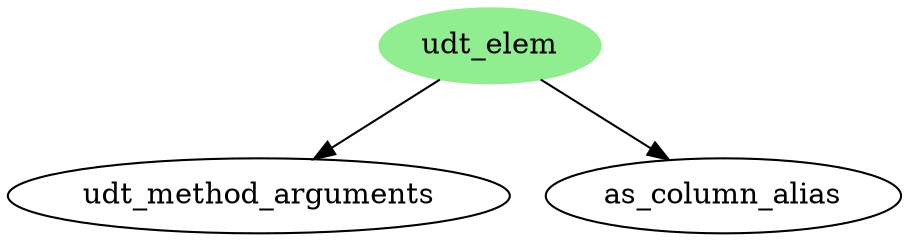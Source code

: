 digraph {
  udt_elem
    [style=filled
    ,color=lightgreen
    ,URL="https://github.com/Crary-Systems/tree-sitter-tsql/blob/main/test/corpus/udt_elem.txt"]

  udt_elem -> udt_method_arguments
  udt_elem -> as_column_alias
}
